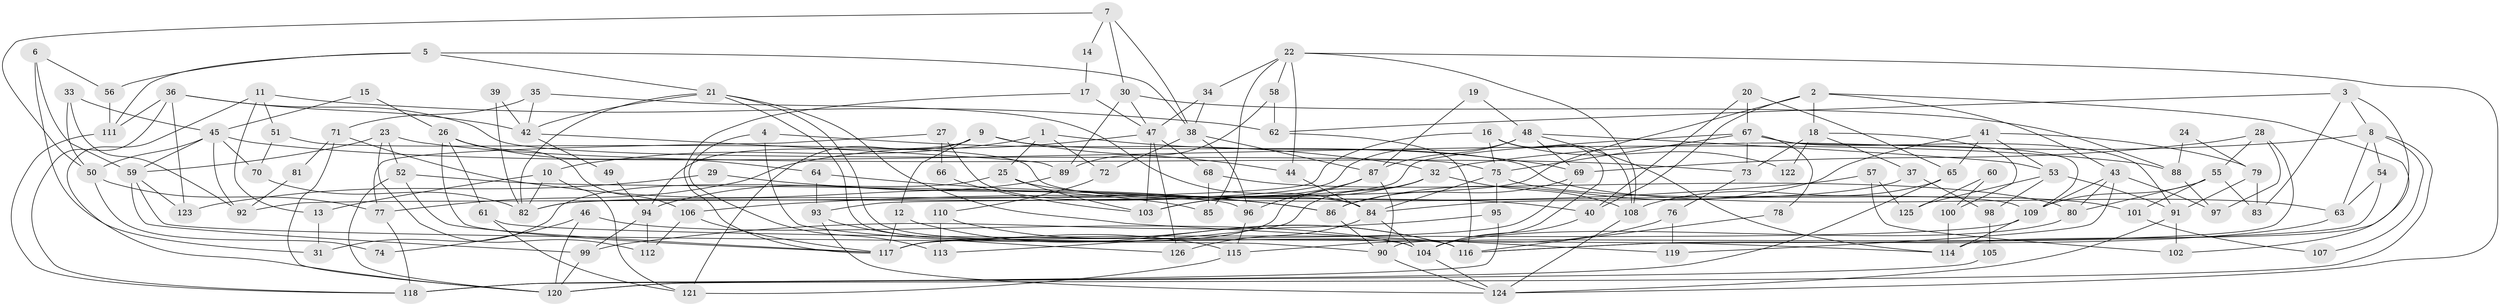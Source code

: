 // Generated by graph-tools (version 1.1) at 2025/15/03/09/25 04:15:16]
// undirected, 126 vertices, 252 edges
graph export_dot {
graph [start="1"]
  node [color=gray90,style=filled];
  1;
  2;
  3;
  4;
  5;
  6;
  7;
  8;
  9;
  10;
  11;
  12;
  13;
  14;
  15;
  16;
  17;
  18;
  19;
  20;
  21;
  22;
  23;
  24;
  25;
  26;
  27;
  28;
  29;
  30;
  31;
  32;
  33;
  34;
  35;
  36;
  37;
  38;
  39;
  40;
  41;
  42;
  43;
  44;
  45;
  46;
  47;
  48;
  49;
  50;
  51;
  52;
  53;
  54;
  55;
  56;
  57;
  58;
  59;
  60;
  61;
  62;
  63;
  64;
  65;
  66;
  67;
  68;
  69;
  70;
  71;
  72;
  73;
  74;
  75;
  76;
  77;
  78;
  79;
  80;
  81;
  82;
  83;
  84;
  85;
  86;
  87;
  88;
  89;
  90;
  91;
  92;
  93;
  94;
  95;
  96;
  97;
  98;
  99;
  100;
  101;
  102;
  103;
  104;
  105;
  106;
  107;
  108;
  109;
  110;
  111;
  112;
  113;
  114;
  115;
  116;
  117;
  118;
  119;
  120;
  121;
  122;
  123;
  124;
  125;
  126;
  1 -- 25;
  1 -- 72;
  1 -- 10;
  1 -- 69;
  2 -- 82;
  2 -- 40;
  2 -- 18;
  2 -- 43;
  2 -- 102;
  3 -- 114;
  3 -- 62;
  3 -- 8;
  3 -- 83;
  4 -- 126;
  4 -- 32;
  4 -- 113;
  5 -- 111;
  5 -- 38;
  5 -- 21;
  5 -- 56;
  6 -- 59;
  6 -- 56;
  6 -- 31;
  7 -- 30;
  7 -- 38;
  7 -- 14;
  7 -- 50;
  8 -- 32;
  8 -- 54;
  8 -- 63;
  8 -- 107;
  8 -- 120;
  9 -- 12;
  9 -- 63;
  9 -- 44;
  9 -- 94;
  9 -- 121;
  10 -- 82;
  10 -- 13;
  10 -- 121;
  11 -- 51;
  11 -- 120;
  11 -- 13;
  11 -- 62;
  12 -- 117;
  12 -- 116;
  13 -- 31;
  14 -- 17;
  15 -- 45;
  15 -- 26;
  16 -- 75;
  16 -- 108;
  16 -- 92;
  16 -- 104;
  16 -- 122;
  17 -- 47;
  17 -- 117;
  18 -- 73;
  18 -- 37;
  18 -- 100;
  18 -- 122;
  19 -- 48;
  19 -- 87;
  20 -- 65;
  20 -- 67;
  20 -- 40;
  21 -- 104;
  21 -- 42;
  21 -- 82;
  21 -- 116;
  21 -- 119;
  22 -- 108;
  22 -- 124;
  22 -- 34;
  22 -- 44;
  22 -- 58;
  22 -- 85;
  23 -- 59;
  23 -- 52;
  23 -- 73;
  23 -- 112;
  24 -- 79;
  24 -- 88;
  25 -- 31;
  25 -- 103;
  25 -- 40;
  26 -- 117;
  26 -- 61;
  26 -- 64;
  26 -- 106;
  27 -- 77;
  27 -- 84;
  27 -- 66;
  28 -- 55;
  28 -- 69;
  28 -- 90;
  28 -- 97;
  29 -- 123;
  29 -- 86;
  30 -- 89;
  30 -- 88;
  30 -- 47;
  32 -- 108;
  32 -- 117;
  32 -- 103;
  32 -- 113;
  33 -- 50;
  33 -- 92;
  33 -- 45;
  34 -- 47;
  34 -- 38;
  35 -- 84;
  35 -- 71;
  35 -- 42;
  36 -- 75;
  36 -- 42;
  36 -- 111;
  36 -- 118;
  36 -- 123;
  37 -- 84;
  37 -- 98;
  38 -- 96;
  38 -- 72;
  38 -- 87;
  39 -- 82;
  39 -- 42;
  40 -- 104;
  41 -- 79;
  41 -- 86;
  41 -- 53;
  41 -- 65;
  42 -- 49;
  42 -- 89;
  43 -- 119;
  43 -- 80;
  43 -- 97;
  43 -- 109;
  44 -- 84;
  45 -- 59;
  45 -- 50;
  45 -- 70;
  45 -- 88;
  45 -- 92;
  46 -- 104;
  46 -- 120;
  46 -- 74;
  47 -- 103;
  47 -- 68;
  47 -- 77;
  47 -- 126;
  48 -- 53;
  48 -- 69;
  48 -- 82;
  48 -- 87;
  48 -- 114;
  49 -- 94;
  50 -- 74;
  50 -- 77;
  51 -- 109;
  51 -- 70;
  52 -- 120;
  52 -- 117;
  52 -- 96;
  53 -- 91;
  53 -- 98;
  53 -- 125;
  54 -- 116;
  54 -- 63;
  55 -- 109;
  55 -- 80;
  55 -- 83;
  55 -- 101;
  56 -- 111;
  57 -- 106;
  57 -- 102;
  57 -- 125;
  58 -- 62;
  58 -- 89;
  59 -- 90;
  59 -- 99;
  59 -- 123;
  60 -- 125;
  60 -- 100;
  61 -- 114;
  61 -- 121;
  62 -- 116;
  63 -- 116;
  64 -- 93;
  64 -- 86;
  65 -- 120;
  65 -- 108;
  66 -- 103;
  67 -- 109;
  67 -- 93;
  67 -- 73;
  67 -- 75;
  67 -- 78;
  67 -- 91;
  68 -- 80;
  68 -- 85;
  69 -- 86;
  69 -- 117;
  70 -- 82;
  71 -- 85;
  71 -- 120;
  71 -- 81;
  72 -- 110;
  73 -- 76;
  75 -- 84;
  75 -- 95;
  75 -- 101;
  76 -- 115;
  76 -- 119;
  77 -- 118;
  78 -- 116;
  79 -- 83;
  79 -- 91;
  80 -- 104;
  81 -- 92;
  84 -- 104;
  84 -- 126;
  86 -- 90;
  87 -- 90;
  87 -- 96;
  87 -- 103;
  88 -- 97;
  89 -- 94;
  90 -- 124;
  91 -- 124;
  91 -- 102;
  93 -- 115;
  93 -- 124;
  94 -- 99;
  94 -- 112;
  95 -- 118;
  95 -- 99;
  96 -- 115;
  98 -- 105;
  99 -- 120;
  100 -- 114;
  101 -- 107;
  104 -- 124;
  105 -- 118;
  106 -- 112;
  106 -- 117;
  108 -- 124;
  109 -- 117;
  109 -- 114;
  110 -- 113;
  110 -- 116;
  111 -- 118;
  115 -- 121;
}

